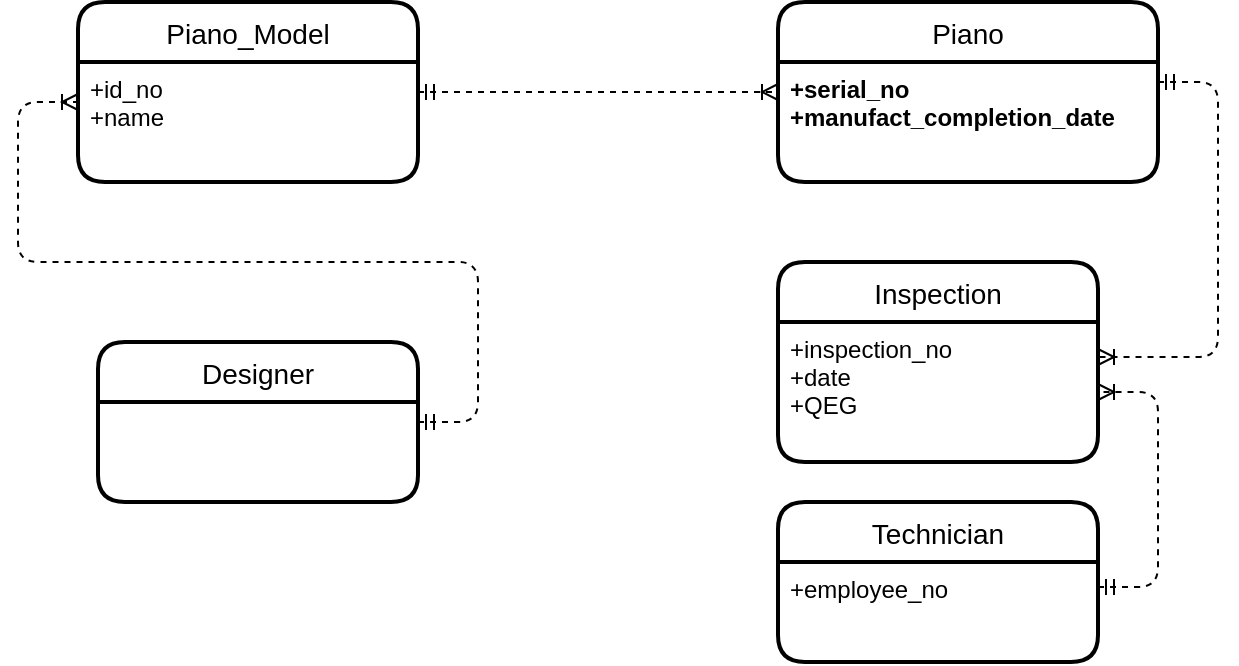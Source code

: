 <mxfile version="13.8.1" type="github">
  <diagram id="R2lEEEUBdFMjLlhIrx00" name="Page-1">
    <mxGraphModel dx="361" dy="362" grid="1" gridSize="10" guides="1" tooltips="1" connect="1" arrows="1" fold="1" page="1" pageScale="1" pageWidth="850" pageHeight="1100" math="0" shadow="0" extFonts="Permanent Marker^https://fonts.googleapis.com/css?family=Permanent+Marker">
      <root>
        <mxCell id="0" />
        <mxCell id="1" parent="0" />
        <mxCell id="3rl7oUPLw8-FhLQ5muPx-7" value="Piano_Model" style="swimlane;childLayout=stackLayout;horizontal=1;startSize=30;horizontalStack=0;rounded=1;fontSize=14;fontStyle=0;strokeWidth=2;resizeParent=0;resizeLast=1;shadow=0;dashed=0;align=center;" vertex="1" parent="1">
          <mxGeometry x="40" y="70" width="170" height="90" as="geometry" />
        </mxCell>
        <mxCell id="3rl7oUPLw8-FhLQ5muPx-8" value="+id_no&#xa;+name" style="align=left;strokeColor=none;fillColor=none;spacingLeft=4;fontSize=12;verticalAlign=top;resizable=0;rotatable=0;part=1;" vertex="1" parent="3rl7oUPLw8-FhLQ5muPx-7">
          <mxGeometry y="30" width="170" height="60" as="geometry" />
        </mxCell>
        <mxCell id="3rl7oUPLw8-FhLQ5muPx-9" style="edgeStyle=orthogonalEdgeStyle;rounded=0;orthogonalLoop=1;jettySize=auto;html=1;exitX=0.5;exitY=1;exitDx=0;exitDy=0;" edge="1" parent="3rl7oUPLw8-FhLQ5muPx-7" source="3rl7oUPLw8-FhLQ5muPx-8" target="3rl7oUPLw8-FhLQ5muPx-8">
          <mxGeometry relative="1" as="geometry" />
        </mxCell>
        <mxCell id="3rl7oUPLw8-FhLQ5muPx-13" value="Designer" style="swimlane;childLayout=stackLayout;horizontal=1;startSize=30;horizontalStack=0;rounded=1;fontSize=14;fontStyle=0;strokeWidth=2;resizeParent=0;resizeLast=1;shadow=0;dashed=0;align=center;" vertex="1" parent="1">
          <mxGeometry x="50" y="240" width="160" height="80" as="geometry" />
        </mxCell>
        <mxCell id="3rl7oUPLw8-FhLQ5muPx-32" value="" style="edgeStyle=entityRelationEdgeStyle;fontSize=12;html=1;endArrow=ERoneToMany;startArrow=ERmandOne;dashed=1;endFill=0;" edge="1" parent="1">
          <mxGeometry width="100" height="100" relative="1" as="geometry">
            <mxPoint x="210" y="280" as="sourcePoint" />
            <mxPoint x="40" y="120" as="targetPoint" />
          </mxGeometry>
        </mxCell>
        <mxCell id="3rl7oUPLw8-FhLQ5muPx-33" value="" style="edgeStyle=entityRelationEdgeStyle;fontSize=12;html=1;endArrow=ERoneToMany;startArrow=ERmandOne;dashed=1;endFill=0;exitX=1;exitY=0.25;exitDx=0;exitDy=0;" edge="1" parent="1" source="3rl7oUPLw8-FhLQ5muPx-8">
          <mxGeometry width="100" height="100" relative="1" as="geometry">
            <mxPoint x="430" y="220" as="sourcePoint" />
            <mxPoint x="390" y="115" as="targetPoint" />
          </mxGeometry>
        </mxCell>
        <mxCell id="3rl7oUPLw8-FhLQ5muPx-34" value="" style="edgeStyle=entityRelationEdgeStyle;fontSize=12;html=1;endArrow=ERoneToMany;startArrow=ERmandOne;dashed=1;endFill=0;entryX=1;entryY=0.25;entryDx=0;entryDy=0;" edge="1" parent="1" target="3rl7oUPLw8-FhLQ5muPx-16">
          <mxGeometry width="100" height="100" relative="1" as="geometry">
            <mxPoint x="580" y="110" as="sourcePoint" />
            <mxPoint x="625" y="180" as="targetPoint" />
          </mxGeometry>
        </mxCell>
        <mxCell id="3rl7oUPLw8-FhLQ5muPx-36" value="" style="edgeStyle=entityRelationEdgeStyle;fontSize=12;html=1;endArrow=ERoneToMany;startArrow=ERmandOne;dashed=1;endFill=0;exitX=1;exitY=0.25;exitDx=0;exitDy=0;entryX=1;entryY=0.5;entryDx=0;entryDy=0;" edge="1" parent="1" source="3rl7oUPLw8-FhLQ5muPx-18" target="3rl7oUPLw8-FhLQ5muPx-16">
          <mxGeometry width="100" height="100" relative="1" as="geometry">
            <mxPoint x="200" y="340" as="sourcePoint" />
            <mxPoint x="440" y="340" as="targetPoint" />
          </mxGeometry>
        </mxCell>
        <mxCell id="3rl7oUPLw8-FhLQ5muPx-11" value="Piano" style="swimlane;childLayout=stackLayout;horizontal=1;startSize=30;horizontalStack=0;rounded=1;fontSize=14;fontStyle=0;strokeWidth=2;resizeParent=0;resizeLast=1;shadow=0;dashed=0;align=center;" vertex="1" parent="1">
          <mxGeometry x="390" y="70" width="190" height="90" as="geometry" />
        </mxCell>
        <mxCell id="3rl7oUPLw8-FhLQ5muPx-12" value="+serial_no&#xa;+manufact_completion_date" style="align=left;strokeColor=none;fillColor=none;spacingLeft=4;fontSize=12;verticalAlign=top;resizable=0;rotatable=0;part=1;fontStyle=1" vertex="1" parent="3rl7oUPLw8-FhLQ5muPx-11">
          <mxGeometry y="30" width="190" height="60" as="geometry" />
        </mxCell>
        <mxCell id="3rl7oUPLw8-FhLQ5muPx-15" value="Inspection" style="swimlane;childLayout=stackLayout;horizontal=1;startSize=30;horizontalStack=0;rounded=1;fontSize=14;fontStyle=0;strokeWidth=2;resizeParent=0;resizeLast=1;shadow=0;dashed=0;align=center;" vertex="1" parent="1">
          <mxGeometry x="390" y="200" width="160" height="100" as="geometry" />
        </mxCell>
        <mxCell id="3rl7oUPLw8-FhLQ5muPx-16" value="+inspection_no&#xa;+date&#xa;+QEG" style="align=left;strokeColor=none;fillColor=none;spacingLeft=4;fontSize=12;verticalAlign=top;resizable=0;rotatable=0;part=1;" vertex="1" parent="3rl7oUPLw8-FhLQ5muPx-15">
          <mxGeometry y="30" width="160" height="70" as="geometry" />
        </mxCell>
        <mxCell id="3rl7oUPLw8-FhLQ5muPx-17" value="Technician" style="swimlane;childLayout=stackLayout;horizontal=1;startSize=30;horizontalStack=0;rounded=1;fontSize=14;fontStyle=0;strokeWidth=2;resizeParent=0;resizeLast=1;shadow=0;dashed=0;align=center;" vertex="1" parent="1">
          <mxGeometry x="390" y="320" width="160" height="80" as="geometry" />
        </mxCell>
        <mxCell id="3rl7oUPLw8-FhLQ5muPx-18" value="+employee_no&#xa;" style="align=left;strokeColor=none;fillColor=none;spacingLeft=4;fontSize=12;verticalAlign=top;resizable=0;rotatable=0;part=1;" vertex="1" parent="3rl7oUPLw8-FhLQ5muPx-17">
          <mxGeometry y="30" width="160" height="50" as="geometry" />
        </mxCell>
      </root>
    </mxGraphModel>
  </diagram>
</mxfile>
